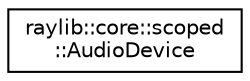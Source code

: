 digraph "Graphical Class Hierarchy"
{
 // LATEX_PDF_SIZE
  edge [fontname="Helvetica",fontsize="10",labelfontname="Helvetica",labelfontsize="10"];
  node [fontname="Helvetica",fontsize="10",shape=record];
  rankdir="LR";
  Node0 [label="raylib::core::scoped\l::AudioDevice",height=0.2,width=0.4,color="black", fillcolor="white", style="filled",URL="$classraylib_1_1core_1_1scoped_1_1_audio_device.html",tooltip="Setup/End audio device."];
}
